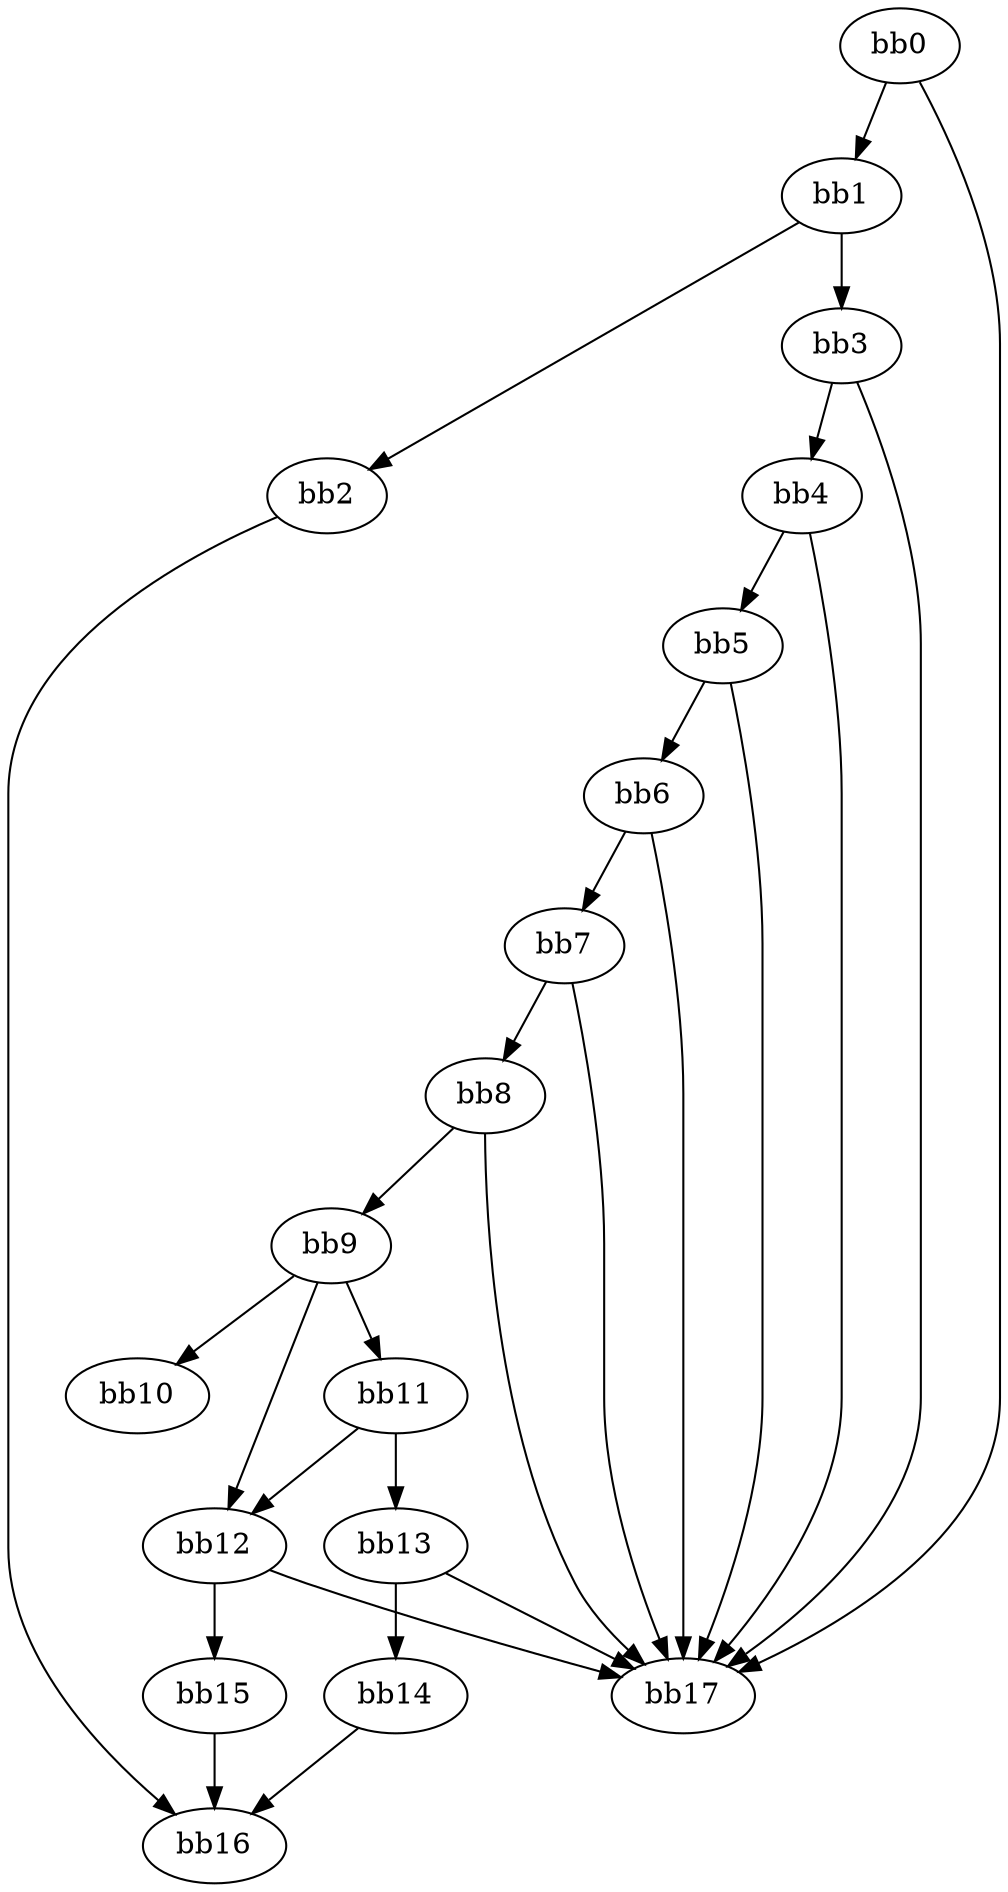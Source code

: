 digraph {
    0 [ label = "bb0\l" ]
    1 [ label = "bb1\l" ]
    2 [ label = "bb2\l" ]
    3 [ label = "bb3\l" ]
    4 [ label = "bb4\l" ]
    5 [ label = "bb5\l" ]
    6 [ label = "bb6\l" ]
    7 [ label = "bb7\l" ]
    8 [ label = "bb8\l" ]
    9 [ label = "bb9\l" ]
    10 [ label = "bb10\l" ]
    11 [ label = "bb11\l" ]
    12 [ label = "bb12\l" ]
    13 [ label = "bb13\l" ]
    14 [ label = "bb14\l" ]
    15 [ label = "bb15\l" ]
    16 [ label = "bb16\l" ]
    17 [ label = "bb17\l" ]
    0 -> 1 [ ]
    0 -> 17 [ ]
    1 -> 2 [ ]
    1 -> 3 [ ]
    2 -> 16 [ ]
    3 -> 4 [ ]
    3 -> 17 [ ]
    4 -> 5 [ ]
    4 -> 17 [ ]
    5 -> 6 [ ]
    5 -> 17 [ ]
    6 -> 7 [ ]
    6 -> 17 [ ]
    7 -> 8 [ ]
    7 -> 17 [ ]
    8 -> 9 [ ]
    8 -> 17 [ ]
    9 -> 10 [ ]
    9 -> 11 [ ]
    9 -> 12 [ ]
    11 -> 12 [ ]
    11 -> 13 [ ]
    12 -> 15 [ ]
    12 -> 17 [ ]
    13 -> 14 [ ]
    13 -> 17 [ ]
    14 -> 16 [ ]
    15 -> 16 [ ]
}

